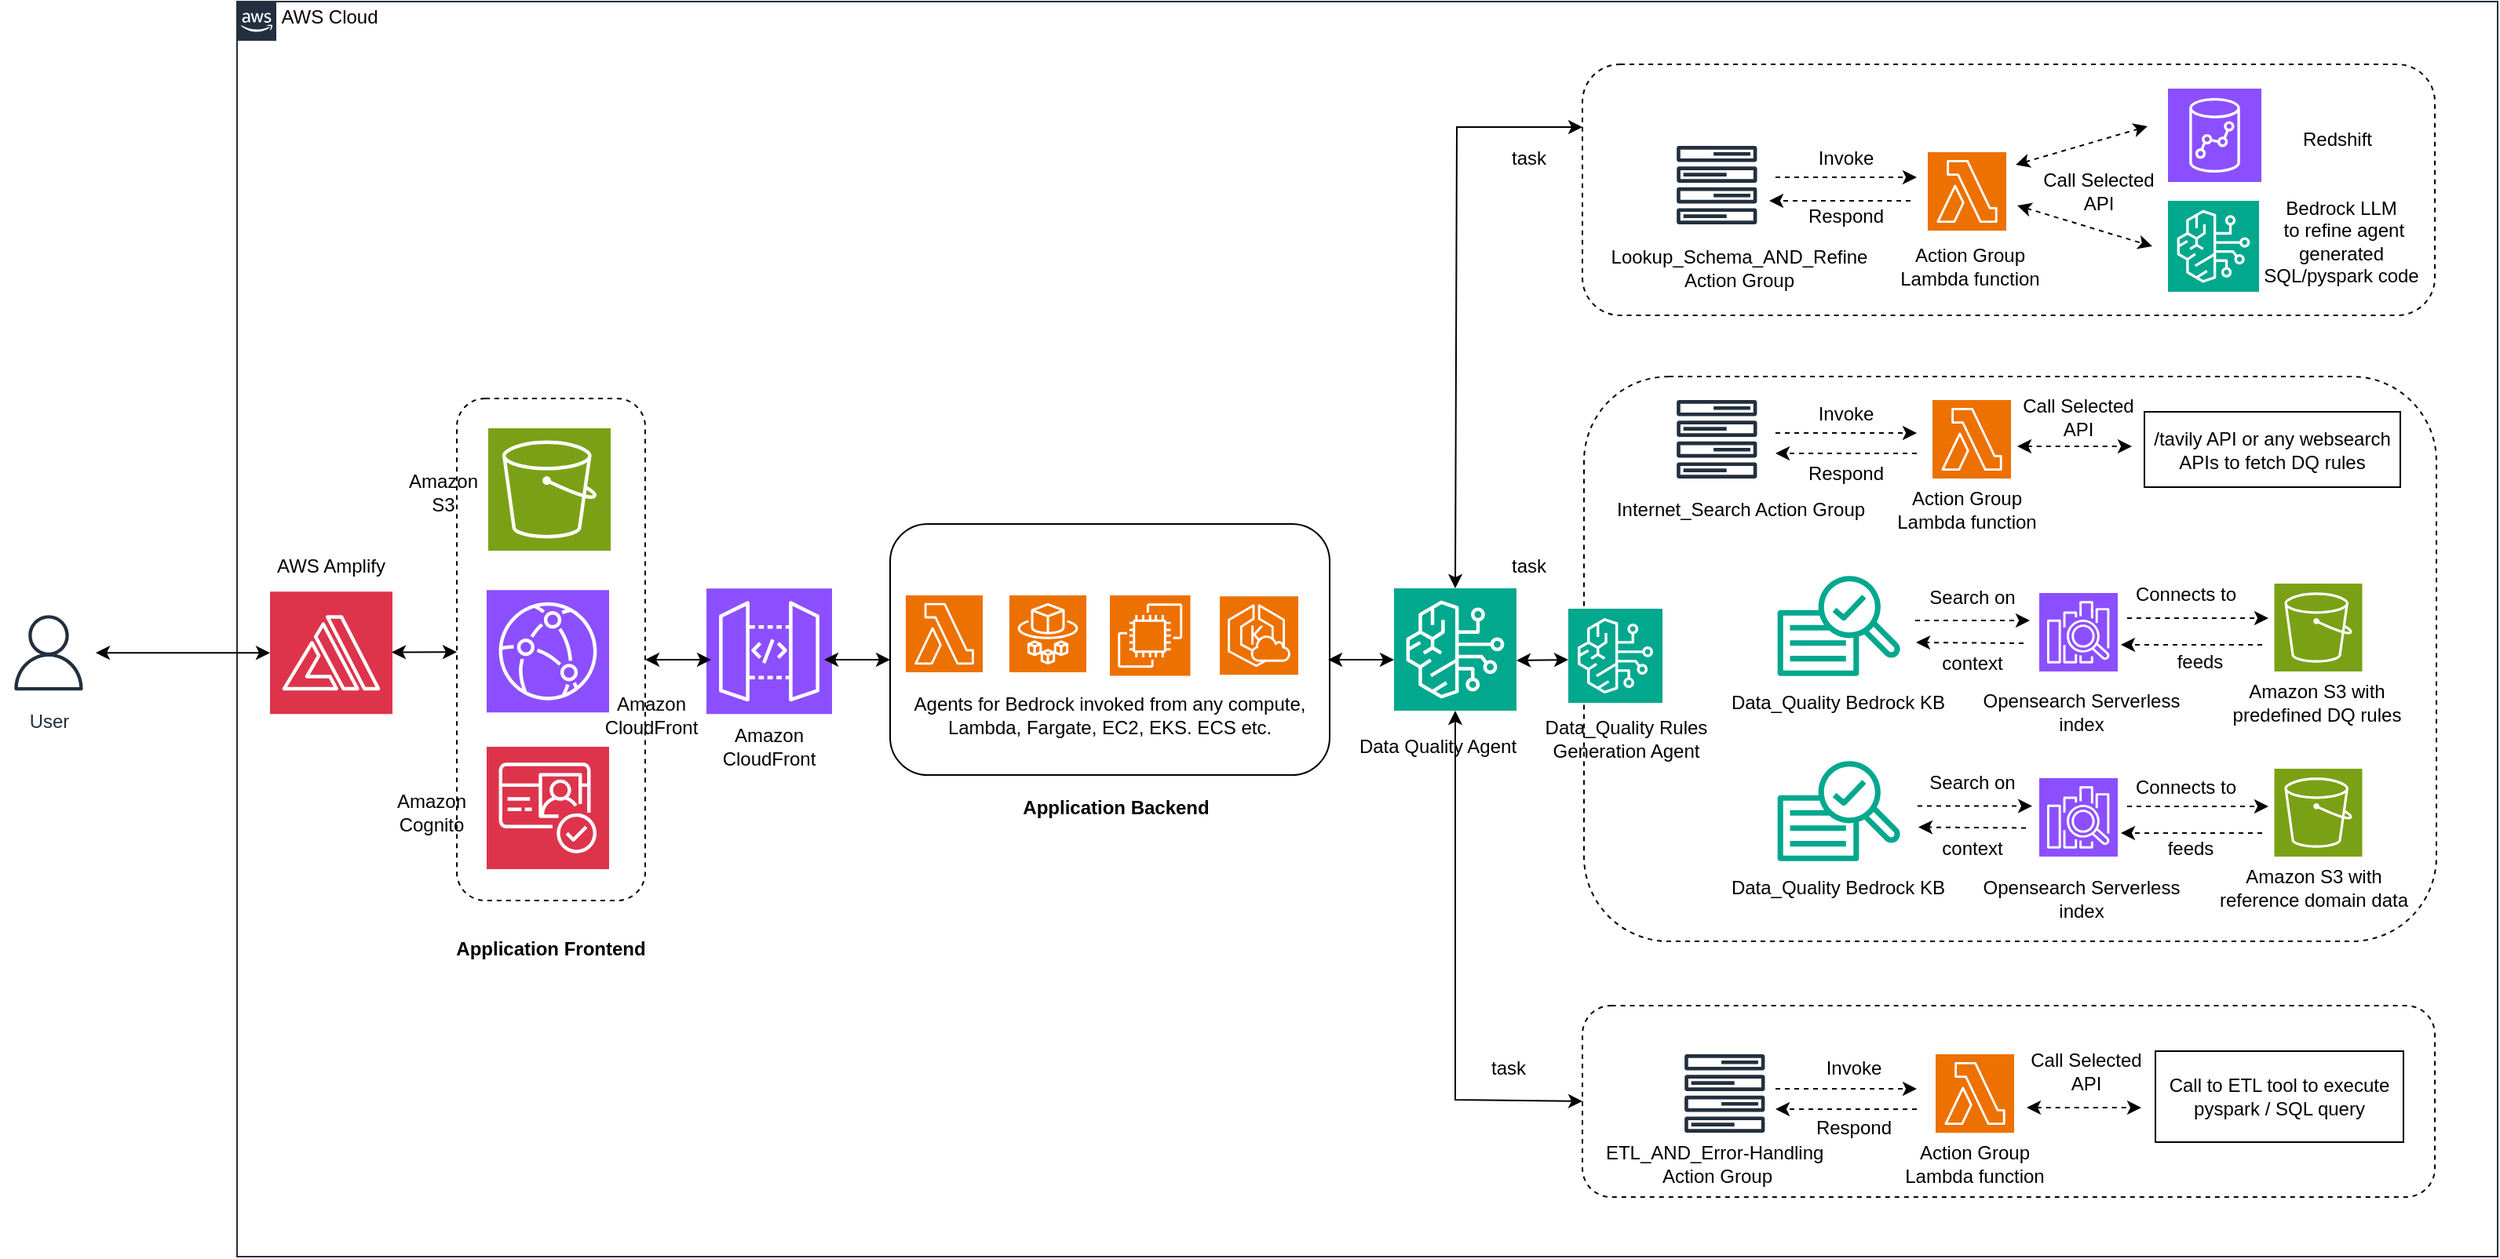 <mxfile version="27.1.6">
  <diagram name="Page-1" id="mPRYtnHCe1ainTHo_fgo">
    <mxGraphModel dx="1636" dy="427" grid="1" gridSize="10" guides="1" tooltips="1" connect="1" arrows="0" fold="1" page="1" pageScale="1" pageWidth="850" pageHeight="1100" math="0" shadow="0">
      <root>
        <mxCell id="0" />
        <mxCell id="1" parent="0" />
        <mxCell id="MufeMbEMQpiEw7InIswr-2" value="`" style="points=[[0,0],[0.25,0],[0.5,0],[0.75,0],[1,0],[1,0.25],[1,0.5],[1,0.75],[1,1],[0.75,1],[0.5,1],[0.25,1],[0,1],[0,0.75],[0,0.5],[0,0.25]];outlineConnect=0;gradientColor=none;html=1;whiteSpace=wrap;fontSize=12;fontStyle=0;container=1;pointerEvents=0;collapsible=0;recursiveResize=0;shape=mxgraph.aws4.group;grIcon=mxgraph.aws4.group_aws_cloud_alt;strokeColor=#232F3E;fillColor=none;verticalAlign=top;align=left;spacingLeft=30;fontColor=#232F3E;dashed=0;" parent="1" vertex="1">
          <mxGeometry x="-590" y="420" width="1440" height="800" as="geometry" />
        </mxCell>
        <mxCell id="MufeMbEMQpiEw7InIswr-4" value="" style="sketch=0;points=[[0,0,0],[0.25,0,0],[0.5,0,0],[0.75,0,0],[1,0,0],[0,1,0],[0.25,1,0],[0.5,1,0],[0.75,1,0],[1,1,0],[0,0.25,0],[0,0.5,0],[0,0.75,0],[1,0.25,0],[1,0.5,0],[1,0.75,0]];outlineConnect=0;fontColor=#232F3E;fillColor=#01A88D;strokeColor=#ffffff;dashed=0;verticalLabelPosition=bottom;verticalAlign=top;align=center;html=1;fontSize=12;fontStyle=0;aspect=fixed;shape=mxgraph.aws4.resourceIcon;resIcon=mxgraph.aws4.bedrock;" parent="MufeMbEMQpiEw7InIswr-2" vertex="1">
          <mxGeometry x="737" y="374" width="78" height="78" as="geometry" />
        </mxCell>
        <mxCell id="MufeMbEMQpiEw7InIswr-5" value="" style="rounded=1;whiteSpace=wrap;html=1;dashed=1;" parent="MufeMbEMQpiEw7InIswr-2" vertex="1">
          <mxGeometry x="857" y="40" width="543" height="160" as="geometry" />
        </mxCell>
        <mxCell id="MufeMbEMQpiEw7InIswr-6" value="" style="rounded=1;whiteSpace=wrap;html=1;dashed=1;" parent="MufeMbEMQpiEw7InIswr-2" vertex="1">
          <mxGeometry x="858" y="239" width="543" height="360" as="geometry" />
        </mxCell>
        <mxCell id="MufeMbEMQpiEw7InIswr-9" value="" style="sketch=0;outlineConnect=0;fontColor=#232F3E;gradientColor=none;fillColor=#232F3D;strokeColor=none;dashed=0;verticalLabelPosition=bottom;verticalAlign=top;align=center;html=1;fontSize=12;fontStyle=0;aspect=fixed;pointerEvents=1;shape=mxgraph.aws4.forums;" parent="MufeMbEMQpiEw7InIswr-2" vertex="1">
          <mxGeometry x="917" y="92" width="51.32" height="50" as="geometry" />
        </mxCell>
        <mxCell id="MufeMbEMQpiEw7InIswr-10" value="" style="sketch=0;points=[[0,0,0],[0.25,0,0],[0.5,0,0],[0.75,0,0],[1,0,0],[0,1,0],[0.25,1,0],[0.5,1,0],[0.75,1,0],[1,1,0],[0,0.25,0],[0,0.5,0],[0,0.75,0],[1,0.25,0],[1,0.5,0],[1,0.75,0]];outlineConnect=0;fontColor=#232F3E;fillColor=#ED7100;strokeColor=#ffffff;dashed=0;verticalLabelPosition=bottom;verticalAlign=top;align=center;html=1;fontSize=12;fontStyle=0;aspect=fixed;shape=mxgraph.aws4.resourceIcon;resIcon=mxgraph.aws4.lambda;" parent="MufeMbEMQpiEw7InIswr-2" vertex="1">
          <mxGeometry x="1077" y="96" width="50" height="50" as="geometry" />
        </mxCell>
        <mxCell id="MufeMbEMQpiEw7InIswr-12" value="" style="sketch=0;outlineConnect=0;fontColor=#232F3E;gradientColor=none;fillColor=#232F3D;strokeColor=none;dashed=0;verticalLabelPosition=bottom;verticalAlign=top;align=center;html=1;fontSize=12;fontStyle=0;aspect=fixed;pointerEvents=1;shape=mxgraph.aws4.forums;" parent="MufeMbEMQpiEw7InIswr-2" vertex="1">
          <mxGeometry x="917" y="254" width="51.32" height="50" as="geometry" />
        </mxCell>
        <mxCell id="MufeMbEMQpiEw7InIswr-14" value="/tavily API or any websearch APIs to fetch DQ rules" style="rounded=0;whiteSpace=wrap;html=1;" parent="MufeMbEMQpiEw7InIswr-2" vertex="1">
          <mxGeometry x="1215" y="261.5" width="163" height="48" as="geometry" />
        </mxCell>
        <mxCell id="MufeMbEMQpiEw7InIswr-13" value="" style="sketch=0;points=[[0,0,0],[0.25,0,0],[0.5,0,0],[0.75,0,0],[1,0,0],[0,1,0],[0.25,1,0],[0.5,1,0],[0.75,1,0],[1,1,0],[0,0.25,0],[0,0.5,0],[0,0.75,0],[1,0.25,0],[1,0.5,0],[1,0.75,0]];outlineConnect=0;fontColor=#232F3E;fillColor=#ED7100;strokeColor=#ffffff;dashed=0;verticalLabelPosition=bottom;verticalAlign=top;align=center;html=1;fontSize=12;fontStyle=0;aspect=fixed;shape=mxgraph.aws4.resourceIcon;resIcon=mxgraph.aws4.lambda;" parent="MufeMbEMQpiEw7InIswr-2" vertex="1">
          <mxGeometry x="1080" y="254" width="50" height="50" as="geometry" />
        </mxCell>
        <mxCell id="MufeMbEMQpiEw7InIswr-16" value="Lookup_Schema_AND_Refine Action Group" style="text;html=1;align=center;verticalAlign=middle;whiteSpace=wrap;rounded=0;" parent="MufeMbEMQpiEw7InIswr-2" vertex="1">
          <mxGeometry x="867" y="155.5" width="180" height="29" as="geometry" />
        </mxCell>
        <mxCell id="MufeMbEMQpiEw7InIswr-28" value="&lt;div&gt;Action Group&lt;/div&gt;&lt;div&gt;Lambda function&lt;br&gt;&lt;/div&gt;" style="text;html=1;align=center;verticalAlign=middle;whiteSpace=wrap;rounded=0;" parent="MufeMbEMQpiEw7InIswr-2" vertex="1">
          <mxGeometry x="1039" y="159" width="130" height="20" as="geometry" />
        </mxCell>
        <mxCell id="MufeMbEMQpiEw7InIswr-31" value="&lt;div&gt;Action Group&lt;/div&gt;&lt;div&gt;Lambda function&lt;br&gt;&lt;/div&gt;" style="text;html=1;align=center;verticalAlign=middle;whiteSpace=wrap;rounded=0;" parent="MufeMbEMQpiEw7InIswr-2" vertex="1">
          <mxGeometry x="1037" y="314" width="130" height="20" as="geometry" />
        </mxCell>
        <mxCell id="MufeMbEMQpiEw7InIswr-32" value="Internet_Search Action Group" style="text;html=1;align=center;verticalAlign=middle;whiteSpace=wrap;rounded=0;" parent="MufeMbEMQpiEw7InIswr-2" vertex="1">
          <mxGeometry x="868" y="309.5" width="180" height="29" as="geometry" />
        </mxCell>
        <mxCell id="MufeMbEMQpiEw7InIswr-33" value="" style="endArrow=classic;startArrow=classic;html=1;rounded=0;exitX=0.5;exitY=0;exitDx=0;exitDy=0;exitPerimeter=0;entryX=0;entryY=0.25;entryDx=0;entryDy=0;" parent="MufeMbEMQpiEw7InIswr-2" source="MufeMbEMQpiEw7InIswr-4" target="MufeMbEMQpiEw7InIswr-5" edge="1">
          <mxGeometry width="50" height="50" relative="1" as="geometry">
            <mxPoint x="1017" y="220" as="sourcePoint" />
            <mxPoint x="1067" y="170" as="targetPoint" />
            <Array as="points">
              <mxPoint x="777" y="80" />
            </Array>
          </mxGeometry>
        </mxCell>
        <mxCell id="MufeMbEMQpiEw7InIswr-36" value="task" style="text;strokeColor=none;align=center;fillColor=none;html=1;verticalAlign=middle;whiteSpace=wrap;rounded=0;" parent="MufeMbEMQpiEw7InIswr-2" vertex="1">
          <mxGeometry x="792.66" y="85" width="60" height="30" as="geometry" />
        </mxCell>
        <mxCell id="MufeMbEMQpiEw7InIswr-39" value="" style="rounded=1;whiteSpace=wrap;html=1;" parent="MufeMbEMQpiEw7InIswr-2" vertex="1">
          <mxGeometry x="416" y="333" width="280" height="160" as="geometry" />
        </mxCell>
        <mxCell id="MufeMbEMQpiEw7InIswr-40" value="" style="sketch=0;points=[[0,0,0],[0.25,0,0],[0.5,0,0],[0.75,0,0],[1,0,0],[0,1,0],[0.25,1,0],[0.5,1,0],[0.75,1,0],[1,1,0],[0,0.25,0],[0,0.5,0],[0,0.75,0],[1,0.25,0],[1,0.5,0],[1,0.75,0]];outlineConnect=0;fontColor=#232F3E;fillColor=#ED7100;strokeColor=#ffffff;dashed=0;verticalLabelPosition=bottom;verticalAlign=top;align=center;html=1;fontSize=12;fontStyle=0;aspect=fixed;shape=mxgraph.aws4.resourceIcon;resIcon=mxgraph.aws4.lambda;" parent="MufeMbEMQpiEw7InIswr-2" vertex="1">
          <mxGeometry x="426" y="378.5" width="49" height="49" as="geometry" />
        </mxCell>
        <mxCell id="MufeMbEMQpiEw7InIswr-41" value="" style="sketch=0;points=[[0,0,0],[0.25,0,0],[0.5,0,0],[0.75,0,0],[1,0,0],[0,1,0],[0.25,1,0],[0.5,1,0],[0.75,1,0],[1,1,0],[0,0.25,0],[0,0.5,0],[0,0.75,0],[1,0.25,0],[1,0.5,0],[1,0.75,0]];outlineConnect=0;fontColor=#232F3E;fillColor=#ED7100;strokeColor=#ffffff;dashed=0;verticalLabelPosition=bottom;verticalAlign=top;align=center;html=1;fontSize=12;fontStyle=0;aspect=fixed;shape=mxgraph.aws4.resourceIcon;resIcon=mxgraph.aws4.fargate;" parent="MufeMbEMQpiEw7InIswr-2" vertex="1">
          <mxGeometry x="492" y="378.5" width="49" height="49" as="geometry" />
        </mxCell>
        <mxCell id="MufeMbEMQpiEw7InIswr-42" value="" style="sketch=0;points=[[0,0,0],[0.25,0,0],[0.5,0,0],[0.75,0,0],[1,0,0],[0,1,0],[0.25,1,0],[0.5,1,0],[0.75,1,0],[1,1,0],[0,0.25,0],[0,0.5,0],[0,0.75,0],[1,0.25,0],[1,0.5,0],[1,0.75,0]];outlineConnect=0;fontColor=#232F3E;fillColor=#ED7100;strokeColor=#ffffff;dashed=0;verticalLabelPosition=bottom;verticalAlign=top;align=center;html=1;fontSize=12;fontStyle=0;aspect=fixed;shape=mxgraph.aws4.resourceIcon;resIcon=mxgraph.aws4.ec2;" parent="MufeMbEMQpiEw7InIswr-2" vertex="1">
          <mxGeometry x="556" y="378.5" width="51.25" height="51.25" as="geometry" />
        </mxCell>
        <mxCell id="MufeMbEMQpiEw7InIswr-44" value="" style="sketch=0;points=[[0,0,0],[0.25,0,0],[0.5,0,0],[0.75,0,0],[1,0,0],[0,1,0],[0.25,1,0],[0.5,1,0],[0.75,1,0],[1,1,0],[0,0.25,0],[0,0.5,0],[0,0.75,0],[1,0.25,0],[1,0.5,0],[1,0.75,0]];outlineConnect=0;fontColor=#232F3E;fillColor=#ED7100;strokeColor=#ffffff;dashed=0;verticalLabelPosition=bottom;verticalAlign=top;align=center;html=1;fontSize=12;fontStyle=0;aspect=fixed;shape=mxgraph.aws4.resourceIcon;resIcon=mxgraph.aws4.eks_cloud;" parent="MufeMbEMQpiEw7InIswr-2" vertex="1">
          <mxGeometry x="626" y="379.13" width="50" height="50" as="geometry" />
        </mxCell>
        <mxCell id="MufeMbEMQpiEw7InIswr-45" value="" style="sketch=0;points=[[0,0,0],[0.25,0,0],[0.5,0,0],[0.75,0,0],[1,0,0],[0,1,0],[0.25,1,0],[0.5,1,0],[0.75,1,0],[1,1,0],[0,0.25,0],[0,0.5,0],[0,0.75,0],[1,0.25,0],[1,0.5,0],[1,0.75,0]];outlineConnect=0;fontColor=#232F3E;fillColor=#8C4FFF;strokeColor=#ffffff;dashed=0;verticalLabelPosition=bottom;verticalAlign=top;align=center;html=1;fontSize=12;fontStyle=0;aspect=fixed;shape=mxgraph.aws4.resourceIcon;resIcon=mxgraph.aws4.api_gateway;" parent="MufeMbEMQpiEw7InIswr-2" vertex="1">
          <mxGeometry x="299" y="374.13" width="80" height="80" as="geometry" />
        </mxCell>
        <mxCell id="MufeMbEMQpiEw7InIswr-46" value="" style="rounded=1;whiteSpace=wrap;html=1;dashed=1;" parent="MufeMbEMQpiEw7InIswr-2" vertex="1">
          <mxGeometry x="140" y="253" width="120" height="320" as="geometry" />
        </mxCell>
        <mxCell id="MufeMbEMQpiEw7InIswr-47" value="" style="sketch=0;points=[[0,0,0],[0.25,0,0],[0.5,0,0],[0.75,0,0],[1,0,0],[0,1,0],[0.25,1,0],[0.5,1,0],[0.75,1,0],[1,1,0],[0,0.25,0],[0,0.5,0],[0,0.75,0],[1,0.25,0],[1,0.5,0],[1,0.75,0]];outlineConnect=0;fontColor=#232F3E;fillColor=#DD344C;strokeColor=#ffffff;dashed=0;verticalLabelPosition=bottom;verticalAlign=top;align=center;html=1;fontSize=12;fontStyle=0;aspect=fixed;shape=mxgraph.aws4.resourceIcon;resIcon=mxgraph.aws4.amplify;" parent="MufeMbEMQpiEw7InIswr-2" vertex="1">
          <mxGeometry x="21" y="376.13" width="78" height="78" as="geometry" />
        </mxCell>
        <mxCell id="MufeMbEMQpiEw7InIswr-48" value="" style="sketch=0;points=[[0,0,0],[0.25,0,0],[0.5,0,0],[0.75,0,0],[1,0,0],[0,1,0],[0.25,1,0],[0.5,1,0],[0.75,1,0],[1,1,0],[0,0.25,0],[0,0.5,0],[0,0.75,0],[1,0.25,0],[1,0.5,0],[1,0.75,0]];outlineConnect=0;fontColor=#232F3E;fillColor=#8C4FFF;strokeColor=#ffffff;dashed=0;verticalLabelPosition=bottom;verticalAlign=top;align=center;html=1;fontSize=12;fontStyle=0;aspect=fixed;shape=mxgraph.aws4.resourceIcon;resIcon=mxgraph.aws4.cloudfront;" parent="MufeMbEMQpiEw7InIswr-2" vertex="1">
          <mxGeometry x="159" y="375.13" width="78" height="78" as="geometry" />
        </mxCell>
        <mxCell id="MufeMbEMQpiEw7InIswr-49" value="" style="sketch=0;points=[[0,0,0],[0.25,0,0],[0.5,0,0],[0.75,0,0],[1,0,0],[0,1,0],[0.25,1,0],[0.5,1,0],[0.75,1,0],[1,1,0],[0,0.25,0],[0,0.5,0],[0,0.75,0],[1,0.25,0],[1,0.5,0],[1,0.75,0]];outlineConnect=0;fontColor=#232F3E;fillColor=#7AA116;strokeColor=#ffffff;dashed=0;verticalLabelPosition=bottom;verticalAlign=top;align=center;html=1;fontSize=12;fontStyle=0;aspect=fixed;shape=mxgraph.aws4.resourceIcon;resIcon=mxgraph.aws4.s3;" parent="MufeMbEMQpiEw7InIswr-2" vertex="1">
          <mxGeometry x="160" y="272" width="78" height="78" as="geometry" />
        </mxCell>
        <mxCell id="MufeMbEMQpiEw7InIswr-50" value="" style="sketch=0;points=[[0,0,0],[0.25,0,0],[0.5,0,0],[0.75,0,0],[1,0,0],[0,1,0],[0.25,1,0],[0.5,1,0],[0.75,1,0],[1,1,0],[0,0.25,0],[0,0.5,0],[0,0.75,0],[1,0.25,0],[1,0.5,0],[1,0.75,0]];outlineConnect=0;fontColor=#232F3E;fillColor=#DD344C;strokeColor=#ffffff;dashed=0;verticalLabelPosition=bottom;verticalAlign=top;align=center;html=1;fontSize=12;fontStyle=0;aspect=fixed;shape=mxgraph.aws4.resourceIcon;resIcon=mxgraph.aws4.cognito;" parent="MufeMbEMQpiEw7InIswr-2" vertex="1">
          <mxGeometry x="159" y="475" width="78" height="78" as="geometry" />
        </mxCell>
        <mxCell id="MufeMbEMQpiEw7InIswr-59" value="AWS Cloud" style="text;html=1;align=center;verticalAlign=middle;whiteSpace=wrap;rounded=0;" parent="MufeMbEMQpiEw7InIswr-2" vertex="1">
          <mxGeometry x="19" width="80" height="20" as="geometry" />
        </mxCell>
        <mxCell id="MufeMbEMQpiEw7InIswr-60" value="AWS Amplify" style="text;html=1;align=center;verticalAlign=middle;whiteSpace=wrap;rounded=0;" parent="MufeMbEMQpiEw7InIswr-2" vertex="1">
          <mxGeometry x="20" y="350" width="80" height="20" as="geometry" />
        </mxCell>
        <mxCell id="MufeMbEMQpiEw7InIswr-61" value="Amazon S3" style="text;html=1;align=center;verticalAlign=middle;whiteSpace=wrap;rounded=0;" parent="MufeMbEMQpiEw7InIswr-2" vertex="1">
          <mxGeometry x="101" y="293" width="61" height="40" as="geometry" />
        </mxCell>
        <mxCell id="MufeMbEMQpiEw7InIswr-62" value="Amazon CloudFront" style="text;html=1;align=center;verticalAlign=middle;whiteSpace=wrap;rounded=0;" parent="MufeMbEMQpiEw7InIswr-2" vertex="1">
          <mxGeometry x="229" y="433.75" width="70" height="43.25" as="geometry" />
        </mxCell>
        <mxCell id="MufeMbEMQpiEw7InIswr-63" value="&lt;div&gt;Amazon Cognito&lt;/div&gt;" style="text;html=1;align=center;verticalAlign=middle;whiteSpace=wrap;rounded=0;" parent="MufeMbEMQpiEw7InIswr-2" vertex="1">
          <mxGeometry x="89" y="495.38" width="70" height="43.25" as="geometry" />
        </mxCell>
        <mxCell id="MufeMbEMQpiEw7InIswr-64" value="&lt;div&gt;&lt;b&gt;Application Frontend&lt;br&gt;&lt;/b&gt;&lt;/div&gt;" style="text;html=1;align=center;verticalAlign=middle;whiteSpace=wrap;rounded=0;" parent="MufeMbEMQpiEw7InIswr-2" vertex="1">
          <mxGeometry x="115" y="588.5" width="170" height="30" as="geometry" />
        </mxCell>
        <mxCell id="MufeMbEMQpiEw7InIswr-65" value="Amazon CloudFront" style="text;html=1;align=center;verticalAlign=middle;whiteSpace=wrap;rounded=0;" parent="MufeMbEMQpiEw7InIswr-2" vertex="1">
          <mxGeometry x="304" y="453.13" width="70" height="43.25" as="geometry" />
        </mxCell>
        <mxCell id="MufeMbEMQpiEw7InIswr-66" value="&lt;div&gt;&lt;b&gt;Application Backend&lt;br&gt;&lt;/b&gt;&lt;/div&gt;" style="text;html=1;align=center;verticalAlign=middle;whiteSpace=wrap;rounded=0;" parent="MufeMbEMQpiEw7InIswr-2" vertex="1">
          <mxGeometry x="475" y="499" width="170" height="30" as="geometry" />
        </mxCell>
        <mxCell id="MufeMbEMQpiEw7InIswr-67" value="Agents for Bedrock invoked from any compute, Lambda, Fargate, EC2, EKS. ECS etc." style="text;html=1;align=center;verticalAlign=middle;whiteSpace=wrap;rounded=0;" parent="MufeMbEMQpiEw7InIswr-2" vertex="1">
          <mxGeometry x="429" y="442.38" width="254" height="26" as="geometry" />
        </mxCell>
        <mxCell id="MufeMbEMQpiEw7InIswr-68" value="" style="endArrow=classic;html=1;rounded=0;dashed=1;" parent="MufeMbEMQpiEw7InIswr-2" edge="1">
          <mxGeometry width="50" height="50" relative="1" as="geometry">
            <mxPoint x="1066" y="127" as="sourcePoint" />
            <mxPoint x="976" y="127" as="targetPoint" />
          </mxGeometry>
        </mxCell>
        <mxCell id="MufeMbEMQpiEw7InIswr-69" value="" style="endArrow=classic;html=1;rounded=0;dashed=1;" parent="MufeMbEMQpiEw7InIswr-2" edge="1">
          <mxGeometry width="50" height="50" relative="1" as="geometry">
            <mxPoint x="1070" y="288" as="sourcePoint" />
            <mxPoint x="980" y="288" as="targetPoint" />
          </mxGeometry>
        </mxCell>
        <mxCell id="MufeMbEMQpiEw7InIswr-70" value="" style="endArrow=classic;html=1;rounded=0;dashed=1;" parent="MufeMbEMQpiEw7InIswr-2" edge="1">
          <mxGeometry width="50" height="50" relative="1" as="geometry">
            <mxPoint x="980" y="275" as="sourcePoint" />
            <mxPoint x="1070" y="275" as="targetPoint" />
          </mxGeometry>
        </mxCell>
        <mxCell id="MufeMbEMQpiEw7InIswr-71" value="" style="endArrow=classic;html=1;rounded=0;dashed=1;" parent="MufeMbEMQpiEw7InIswr-2" edge="1">
          <mxGeometry width="50" height="50" relative="1" as="geometry">
            <mxPoint x="980" y="112" as="sourcePoint" />
            <mxPoint x="1070" y="112" as="targetPoint" />
          </mxGeometry>
        </mxCell>
        <mxCell id="MufeMbEMQpiEw7InIswr-72" value="" style="endArrow=classic;startArrow=classic;html=1;rounded=0;dashed=1;entryX=0;entryY=0.5;entryDx=0;entryDy=0;" parent="MufeMbEMQpiEw7InIswr-2" edge="1">
          <mxGeometry width="50" height="50" relative="1" as="geometry">
            <mxPoint x="1133" y="104" as="sourcePoint" />
            <mxPoint x="1217" y="79.5" as="targetPoint" />
          </mxGeometry>
        </mxCell>
        <mxCell id="MufeMbEMQpiEw7InIswr-73" value="" style="endArrow=classic;startArrow=classic;html=1;rounded=0;dashed=1;" parent="MufeMbEMQpiEw7InIswr-2" edge="1">
          <mxGeometry width="50" height="50" relative="1" as="geometry">
            <mxPoint x="1134" y="283.5" as="sourcePoint" />
            <mxPoint x="1207" y="283.5" as="targetPoint" />
          </mxGeometry>
        </mxCell>
        <mxCell id="MufeMbEMQpiEw7InIswr-74" value="task" style="text;strokeColor=none;align=center;fillColor=none;html=1;verticalAlign=middle;whiteSpace=wrap;rounded=0;" parent="MufeMbEMQpiEw7InIswr-2" vertex="1">
          <mxGeometry x="792.66" y="347" width="60" height="26" as="geometry" />
        </mxCell>
        <mxCell id="MufeMbEMQpiEw7InIswr-75" value="Invoke" style="text;strokeColor=none;align=center;fillColor=none;html=1;verticalAlign=middle;whiteSpace=wrap;rounded=0;" parent="MufeMbEMQpiEw7InIswr-2" vertex="1">
          <mxGeometry x="995" y="250" width="60" height="26" as="geometry" />
        </mxCell>
        <mxCell id="MufeMbEMQpiEw7InIswr-76" value="Invoke" style="text;strokeColor=none;align=center;fillColor=none;html=1;verticalAlign=middle;whiteSpace=wrap;rounded=0;" parent="MufeMbEMQpiEw7InIswr-2" vertex="1">
          <mxGeometry x="995" y="87" width="60" height="26" as="geometry" />
        </mxCell>
        <mxCell id="MufeMbEMQpiEw7InIswr-77" value="Respond" style="text;strokeColor=none;align=center;fillColor=none;html=1;verticalAlign=middle;whiteSpace=wrap;rounded=0;" parent="MufeMbEMQpiEw7InIswr-2" vertex="1">
          <mxGeometry x="995" y="124" width="60" height="26" as="geometry" />
        </mxCell>
        <mxCell id="MufeMbEMQpiEw7InIswr-78" value="Respond" style="text;strokeColor=none;align=center;fillColor=none;html=1;verticalAlign=middle;whiteSpace=wrap;rounded=0;" parent="MufeMbEMQpiEw7InIswr-2" vertex="1">
          <mxGeometry x="995" y="288" width="60" height="26" as="geometry" />
        </mxCell>
        <mxCell id="MufeMbEMQpiEw7InIswr-80" value="Call Selected API" style="text;strokeColor=none;align=center;fillColor=none;html=1;verticalAlign=middle;whiteSpace=wrap;rounded=0;" parent="MufeMbEMQpiEw7InIswr-2" vertex="1">
          <mxGeometry x="1145.5" y="108" width="80" height="26" as="geometry" />
        </mxCell>
        <mxCell id="MufeMbEMQpiEw7InIswr-81" value="Call Selected API" style="text;strokeColor=none;align=center;fillColor=none;html=1;verticalAlign=middle;whiteSpace=wrap;rounded=0;" parent="MufeMbEMQpiEw7InIswr-2" vertex="1">
          <mxGeometry x="1133" y="252" width="80" height="26" as="geometry" />
        </mxCell>
        <mxCell id="1QwhLPOlTZuQX5jJg51U-1" value="Data Quality Agent" style="text;html=1;align=center;verticalAlign=middle;whiteSpace=wrap;rounded=0;" parent="MufeMbEMQpiEw7InIswr-2" vertex="1">
          <mxGeometry x="690" y="458.26" width="150" height="33" as="geometry" />
        </mxCell>
        <mxCell id="mqrPMeG1t2pJUvO1WKw1-2" value="" style="rounded=1;whiteSpace=wrap;html=1;dashed=1;" vertex="1" parent="MufeMbEMQpiEw7InIswr-2">
          <mxGeometry x="857" y="640" width="543" height="122" as="geometry" />
        </mxCell>
        <mxCell id="mqrPMeG1t2pJUvO1WKw1-4" value="" style="endArrow=classic;startArrow=classic;html=1;rounded=0;dashed=1;" edge="1" parent="MufeMbEMQpiEw7InIswr-2">
          <mxGeometry width="50" height="50" relative="1" as="geometry">
            <mxPoint x="1134" y="130" as="sourcePoint" />
            <mxPoint x="1220" y="156" as="targetPoint" />
          </mxGeometry>
        </mxCell>
        <mxCell id="mqrPMeG1t2pJUvO1WKw1-5" value="" style="sketch=0;points=[[0,0,0],[0.25,0,0],[0.5,0,0],[0.75,0,0],[1,0,0],[0,1,0],[0.25,1,0],[0.5,1,0],[0.75,1,0],[1,1,0],[0,0.25,0],[0,0.5,0],[0,0.75,0],[1,0.25,0],[1,0.5,0],[1,0.75,0]];outlineConnect=0;fontColor=#232F3E;fillColor=#8C4FFF;strokeColor=#ffffff;dashed=0;verticalLabelPosition=bottom;verticalAlign=top;align=center;html=1;fontSize=12;fontStyle=0;aspect=fixed;shape=mxgraph.aws4.resourceIcon;resIcon=mxgraph.aws4.redshift;" vertex="1" parent="MufeMbEMQpiEw7InIswr-2">
          <mxGeometry x="1230" y="55.5" width="59.5" height="59.5" as="geometry" />
        </mxCell>
        <mxCell id="mqrPMeG1t2pJUvO1WKw1-6" value="" style="sketch=0;points=[[0,0,0],[0.25,0,0],[0.5,0,0],[0.75,0,0],[1,0,0],[0,1,0],[0.25,1,0],[0.5,1,0],[0.75,1,0],[1,1,0],[0,0.25,0],[0,0.5,0],[0,0.75,0],[1,0.25,0],[1,0.5,0],[1,0.75,0]];outlineConnect=0;fontColor=#232F3E;fillColor=#01A88D;strokeColor=#ffffff;dashed=0;verticalLabelPosition=bottom;verticalAlign=top;align=center;html=1;fontSize=12;fontStyle=0;aspect=fixed;shape=mxgraph.aws4.resourceIcon;resIcon=mxgraph.aws4.bedrock;" vertex="1" parent="MufeMbEMQpiEw7InIswr-2">
          <mxGeometry x="1230" y="127" width="58" height="58" as="geometry" />
        </mxCell>
        <mxCell id="mqrPMeG1t2pJUvO1WKw1-7" value="Redshift" style="text;strokeColor=none;align=center;fillColor=none;html=1;verticalAlign=middle;whiteSpace=wrap;rounded=0;" vertex="1" parent="MufeMbEMQpiEw7InIswr-2">
          <mxGeometry x="1298" y="75" width="80" height="26" as="geometry" />
        </mxCell>
        <mxCell id="mqrPMeG1t2pJUvO1WKw1-8" value="&lt;div&gt;Bedrock LLM&lt;br&gt;&lt;/div&gt;&amp;nbsp;to refine agent generated SQL/pyspark code" style="text;strokeColor=none;align=center;fillColor=none;html=1;verticalAlign=middle;whiteSpace=wrap;rounded=0;" vertex="1" parent="MufeMbEMQpiEw7InIswr-2">
          <mxGeometry x="1281" y="125" width="119" height="55" as="geometry" />
        </mxCell>
        <mxCell id="mqrPMeG1t2pJUvO1WKw1-10" value="" style="endArrow=classic;startArrow=classic;html=1;rounded=0;exitX=0;exitY=0.5;exitDx=0;exitDy=0;entryX=0.5;entryY=1;entryDx=0;entryDy=0;entryPerimeter=0;" edge="1" parent="MufeMbEMQpiEw7InIswr-2" source="mqrPMeG1t2pJUvO1WKw1-2" target="MufeMbEMQpiEw7InIswr-4">
          <mxGeometry width="50" height="50" relative="1" as="geometry">
            <mxPoint x="848" y="774" as="sourcePoint" />
            <mxPoint x="751" y="453" as="targetPoint" />
            <Array as="points">
              <mxPoint x="776" y="700" />
            </Array>
          </mxGeometry>
        </mxCell>
        <mxCell id="mqrPMeG1t2pJUvO1WKw1-11" value="" style="sketch=0;outlineConnect=0;fontColor=#232F3E;gradientColor=none;fillColor=#232F3D;strokeColor=none;dashed=0;verticalLabelPosition=bottom;verticalAlign=top;align=center;html=1;fontSize=12;fontStyle=0;aspect=fixed;pointerEvents=1;shape=mxgraph.aws4.forums;" vertex="1" parent="MufeMbEMQpiEw7InIswr-2">
          <mxGeometry x="922" y="671" width="51.32" height="50" as="geometry" />
        </mxCell>
        <mxCell id="mqrPMeG1t2pJUvO1WKw1-12" value="Call to ETL tool to execute pyspark / SQL query" style="rounded=0;whiteSpace=wrap;html=1;" vertex="1" parent="MufeMbEMQpiEw7InIswr-2">
          <mxGeometry x="1222" y="669" width="158" height="58" as="geometry" />
        </mxCell>
        <mxCell id="mqrPMeG1t2pJUvO1WKw1-13" value="" style="sketch=0;points=[[0,0,0],[0.25,0,0],[0.5,0,0],[0.75,0,0],[1,0,0],[0,1,0],[0.25,1,0],[0.5,1,0],[0.75,1,0],[1,1,0],[0,0.25,0],[0,0.5,0],[0,0.75,0],[1,0.25,0],[1,0.5,0],[1,0.75,0]];outlineConnect=0;fontColor=#232F3E;fillColor=#ED7100;strokeColor=#ffffff;dashed=0;verticalLabelPosition=bottom;verticalAlign=top;align=center;html=1;fontSize=12;fontStyle=0;aspect=fixed;shape=mxgraph.aws4.resourceIcon;resIcon=mxgraph.aws4.lambda;" vertex="1" parent="MufeMbEMQpiEw7InIswr-2">
          <mxGeometry x="1082" y="671" width="50" height="50" as="geometry" />
        </mxCell>
        <mxCell id="mqrPMeG1t2pJUvO1WKw1-14" value="&lt;div&gt;Action Group&lt;/div&gt;&lt;div&gt;Lambda function&lt;br&gt;&lt;/div&gt;" style="text;html=1;align=center;verticalAlign=middle;whiteSpace=wrap;rounded=0;" vertex="1" parent="MufeMbEMQpiEw7InIswr-2">
          <mxGeometry x="1042" y="731" width="130" height="20" as="geometry" />
        </mxCell>
        <mxCell id="mqrPMeG1t2pJUvO1WKw1-15" value="&lt;div&gt;ETL_AND_Error-Handling&amp;nbsp;&lt;/div&gt;&lt;div&gt;Action Group&lt;/div&gt;" style="text;html=1;align=center;verticalAlign=middle;whiteSpace=wrap;rounded=0;" vertex="1" parent="MufeMbEMQpiEw7InIswr-2">
          <mxGeometry x="852.66" y="726.5" width="180" height="29" as="geometry" />
        </mxCell>
        <mxCell id="mqrPMeG1t2pJUvO1WKw1-16" value="Invoke" style="text;strokeColor=none;align=center;fillColor=none;html=1;verticalAlign=middle;whiteSpace=wrap;rounded=0;" vertex="1" parent="MufeMbEMQpiEw7InIswr-2">
          <mxGeometry x="1000" y="667" width="60" height="26" as="geometry" />
        </mxCell>
        <mxCell id="mqrPMeG1t2pJUvO1WKw1-17" value="Respond" style="text;strokeColor=none;align=center;fillColor=none;html=1;verticalAlign=middle;whiteSpace=wrap;rounded=0;" vertex="1" parent="MufeMbEMQpiEw7InIswr-2">
          <mxGeometry x="1000" y="705" width="60" height="26" as="geometry" />
        </mxCell>
        <mxCell id="mqrPMeG1t2pJUvO1WKw1-18" value="Call Selected API" style="text;strokeColor=none;align=center;fillColor=none;html=1;verticalAlign=middle;whiteSpace=wrap;rounded=0;" vertex="1" parent="MufeMbEMQpiEw7InIswr-2">
          <mxGeometry x="1138" y="669" width="80" height="26" as="geometry" />
        </mxCell>
        <mxCell id="mqrPMeG1t2pJUvO1WKw1-19" value="" style="endArrow=classic;html=1;rounded=0;dashed=1;" edge="1" parent="MufeMbEMQpiEw7InIswr-2">
          <mxGeometry width="50" height="50" relative="1" as="geometry">
            <mxPoint x="1070" y="706" as="sourcePoint" />
            <mxPoint x="980" y="706" as="targetPoint" />
          </mxGeometry>
        </mxCell>
        <mxCell id="mqrPMeG1t2pJUvO1WKw1-20" value="" style="endArrow=classic;html=1;rounded=0;dashed=1;" edge="1" parent="MufeMbEMQpiEw7InIswr-2">
          <mxGeometry width="50" height="50" relative="1" as="geometry">
            <mxPoint x="980" y="693" as="sourcePoint" />
            <mxPoint x="1070" y="693" as="targetPoint" />
          </mxGeometry>
        </mxCell>
        <mxCell id="mqrPMeG1t2pJUvO1WKw1-21" value="" style="endArrow=classic;startArrow=classic;html=1;rounded=0;dashed=1;" edge="1" parent="MufeMbEMQpiEw7InIswr-2">
          <mxGeometry width="50" height="50" relative="1" as="geometry">
            <mxPoint x="1140" y="705" as="sourcePoint" />
            <mxPoint x="1213" y="705" as="targetPoint" />
          </mxGeometry>
        </mxCell>
        <mxCell id="mqrPMeG1t2pJUvO1WKw1-22" value="" style="sketch=0;points=[[0,0,0],[0.25,0,0],[0.5,0,0],[0.75,0,0],[1,0,0],[0,1,0],[0.25,1,0],[0.5,1,0],[0.75,1,0],[1,1,0],[0,0.25,0],[0,0.5,0],[0,0.75,0],[1,0.25,0],[1,0.5,0],[1,0.75,0]];outlineConnect=0;fontColor=#232F3E;fillColor=#8C4FFF;strokeColor=#ffffff;dashed=0;verticalLabelPosition=bottom;verticalAlign=top;align=center;html=1;fontSize=12;fontStyle=0;aspect=fixed;shape=mxgraph.aws4.resourceIcon;resIcon=mxgraph.aws4.elasticsearch_service;" vertex="1" parent="MufeMbEMQpiEw7InIswr-2">
          <mxGeometry x="1148" y="377" width="50" height="50" as="geometry" />
        </mxCell>
        <mxCell id="mqrPMeG1t2pJUvO1WKw1-23" value="" style="sketch=0;points=[[0,0,0],[0.25,0,0],[0.5,0,0],[0.75,0,0],[1,0,0],[0,1,0],[0.25,1,0],[0.5,1,0],[0.75,1,0],[1,1,0],[0,0.25,0],[0,0.5,0],[0,0.75,0],[1,0.25,0],[1,0.5,0],[1,0.75,0]];outlineConnect=0;fontColor=#232F3E;fillColor=#7AA116;strokeColor=#ffffff;dashed=0;verticalLabelPosition=bottom;verticalAlign=top;align=center;html=1;fontSize=12;fontStyle=0;aspect=fixed;shape=mxgraph.aws4.resourceIcon;resIcon=mxgraph.aws4.s3;" vertex="1" parent="MufeMbEMQpiEw7InIswr-2">
          <mxGeometry x="1297.75" y="371" width="56" height="56" as="geometry" />
        </mxCell>
        <mxCell id="mqrPMeG1t2pJUvO1WKw1-27" value="" style="endArrow=classic;html=1;rounded=0;dashed=1;" edge="1" parent="MufeMbEMQpiEw7InIswr-2">
          <mxGeometry width="50" height="50" relative="1" as="geometry">
            <mxPoint x="1290" y="410" as="sourcePoint" />
            <mxPoint x="1200" y="410" as="targetPoint" />
          </mxGeometry>
        </mxCell>
        <mxCell id="mqrPMeG1t2pJUvO1WKw1-28" value="" style="endArrow=classic;html=1;rounded=0;dashed=1;" edge="1" parent="MufeMbEMQpiEw7InIswr-2">
          <mxGeometry width="50" height="50" relative="1" as="geometry">
            <mxPoint x="1204" y="393" as="sourcePoint" />
            <mxPoint x="1294" y="393" as="targetPoint" />
          </mxGeometry>
        </mxCell>
        <mxCell id="mqrPMeG1t2pJUvO1WKw1-29" value="Opensearch Serverless index" style="text;html=1;align=center;verticalAlign=middle;whiteSpace=wrap;rounded=0;" vertex="1" parent="MufeMbEMQpiEw7InIswr-2">
          <mxGeometry x="1110.32" y="443" width="130" height="20" as="geometry" />
        </mxCell>
        <mxCell id="mqrPMeG1t2pJUvO1WKw1-30" value="Connects to" style="text;strokeColor=none;align=center;fillColor=none;html=1;verticalAlign=middle;whiteSpace=wrap;rounded=0;" vertex="1" parent="MufeMbEMQpiEw7InIswr-2">
          <mxGeometry x="1205" y="362.75" width="73" height="29.5" as="geometry" />
        </mxCell>
        <mxCell id="mqrPMeG1t2pJUvO1WKw1-31" value="feeds" style="text;strokeColor=none;align=center;fillColor=none;html=1;verticalAlign=middle;whiteSpace=wrap;rounded=0;" vertex="1" parent="MufeMbEMQpiEw7InIswr-2">
          <mxGeometry x="1214" y="406" width="73" height="29.5" as="geometry" />
        </mxCell>
        <mxCell id="mqrPMeG1t2pJUvO1WKw1-32" value="Amazon S3 with predefined DQ rules" style="text;html=1;align=center;verticalAlign=middle;whiteSpace=wrap;rounded=0;" vertex="1" parent="MufeMbEMQpiEw7InIswr-2">
          <mxGeometry x="1259.75" y="437" width="130" height="20" as="geometry" />
        </mxCell>
        <mxCell id="mqrPMeG1t2pJUvO1WKw1-33" value="Search on" style="text;strokeColor=none;align=center;fillColor=none;html=1;verticalAlign=middle;whiteSpace=wrap;rounded=0;" vertex="1" parent="MufeMbEMQpiEw7InIswr-2">
          <mxGeometry x="1069" y="365" width="73" height="29.5" as="geometry" />
        </mxCell>
        <mxCell id="mqrPMeG1t2pJUvO1WKw1-34" value="context" style="text;strokeColor=none;align=center;fillColor=none;html=1;verticalAlign=middle;whiteSpace=wrap;rounded=0;" vertex="1" parent="MufeMbEMQpiEw7InIswr-2">
          <mxGeometry x="1069" y="407" width="73" height="29.5" as="geometry" />
        </mxCell>
        <mxCell id="mqrPMeG1t2pJUvO1WKw1-39" value="" style="endArrow=classic;html=1;rounded=0;dashed=1;entryX=1;entryY=1;entryDx=0;entryDy=0;exitX=0;exitY=1;exitDx=0;exitDy=0;" edge="1" parent="MufeMbEMQpiEw7InIswr-2" source="mqrPMeG1t2pJUvO1WKw1-33" target="mqrPMeG1t2pJUvO1WKw1-33">
          <mxGeometry width="50" height="50" relative="1" as="geometry">
            <mxPoint x="1067" y="395" as="sourcePoint" />
            <mxPoint x="1156.5" y="400.5" as="targetPoint" />
          </mxGeometry>
        </mxCell>
        <mxCell id="mqrPMeG1t2pJUvO1WKw1-38" value="" style="endArrow=classic;html=1;rounded=0;dashed=1;" edge="1" parent="MufeMbEMQpiEw7InIswr-2">
          <mxGeometry width="50" height="50" relative="1" as="geometry">
            <mxPoint x="1138" y="409" as="sourcePoint" />
            <mxPoint x="1069.5" y="408.5" as="targetPoint" />
          </mxGeometry>
        </mxCell>
        <mxCell id="mqrPMeG1t2pJUvO1WKw1-40" value="" style="sketch=0;outlineConnect=0;fontColor=#232F3E;gradientColor=none;fillColor=#01A88D;strokeColor=none;dashed=0;verticalLabelPosition=bottom;verticalAlign=top;align=center;html=1;fontSize=12;fontStyle=0;aspect=fixed;pointerEvents=1;shape=mxgraph.aws4.sagemaker_train;" vertex="1" parent="MufeMbEMQpiEw7InIswr-2">
          <mxGeometry x="981.32" y="365.5" width="78" height="65" as="geometry" />
        </mxCell>
        <mxCell id="mqrPMeG1t2pJUvO1WKw1-41" value="Data_Quality Bedrock KB" style="text;html=1;align=center;verticalAlign=middle;whiteSpace=wrap;rounded=0;" vertex="1" parent="MufeMbEMQpiEw7InIswr-2">
          <mxGeometry x="930.32" y="432.5" width="180" height="29" as="geometry" />
        </mxCell>
        <mxCell id="mqrPMeG1t2pJUvO1WKw1-42" value="task" style="text;strokeColor=none;align=center;fillColor=none;html=1;verticalAlign=middle;whiteSpace=wrap;rounded=0;" vertex="1" parent="MufeMbEMQpiEw7InIswr-2">
          <mxGeometry x="780" y="667" width="60" height="26" as="geometry" />
        </mxCell>
        <mxCell id="mqrPMeG1t2pJUvO1WKw1-43" value="" style="sketch=0;points=[[0,0,0],[0.25,0,0],[0.5,0,0],[0.75,0,0],[1,0,0],[0,1,0],[0.25,1,0],[0.5,1,0],[0.75,1,0],[1,1,0],[0,0.25,0],[0,0.5,0],[0,0.75,0],[1,0.25,0],[1,0.5,0],[1,0.75,0]];outlineConnect=0;fontColor=#232F3E;fillColor=#01A88D;strokeColor=#ffffff;dashed=0;verticalLabelPosition=bottom;verticalAlign=top;align=center;html=1;fontSize=12;fontStyle=0;aspect=fixed;shape=mxgraph.aws4.resourceIcon;resIcon=mxgraph.aws4.bedrock;" vertex="1" parent="MufeMbEMQpiEw7InIswr-2">
          <mxGeometry x="848" y="387" width="60" height="60" as="geometry" />
        </mxCell>
        <mxCell id="mqrPMeG1t2pJUvO1WKw1-44" value="Data_Quality Rules Generation Agent" style="text;html=1;align=center;verticalAlign=middle;whiteSpace=wrap;rounded=0;" vertex="1" parent="MufeMbEMQpiEw7InIswr-2">
          <mxGeometry x="810" y="453.13" width="150" height="33" as="geometry" />
        </mxCell>
        <mxCell id="MufeMbEMQpiEw7InIswr-54" value="" style="endArrow=classic;startArrow=classic;html=1;rounded=0;exitX=1;exitY=0.5;exitDx=0;exitDy=0;exitPerimeter=0;" parent="MufeMbEMQpiEw7InIswr-2" edge="1">
          <mxGeometry width="50" height="50" relative="1" as="geometry">
            <mxPoint x="260" y="419.5" as="sourcePoint" />
            <mxPoint x="302" y="419.5" as="targetPoint" />
          </mxGeometry>
        </mxCell>
        <mxCell id="MufeMbEMQpiEw7InIswr-53" value="" style="endArrow=classic;startArrow=classic;html=1;rounded=0;entryX=0;entryY=0.5;entryDx=0;entryDy=0;" parent="MufeMbEMQpiEw7InIswr-2" edge="1">
          <mxGeometry width="50" height="50" relative="1" as="geometry">
            <mxPoint x="98.5" y="414.7" as="sourcePoint" />
            <mxPoint x="140" y="414.63" as="targetPoint" />
          </mxGeometry>
        </mxCell>
        <mxCell id="MufeMbEMQpiEw7InIswr-55" value="" style="endArrow=classic;startArrow=classic;html=1;rounded=0;exitX=1;exitY=0.5;exitDx=0;exitDy=0;exitPerimeter=0;" parent="MufeMbEMQpiEw7InIswr-2" edge="1">
          <mxGeometry width="50" height="50" relative="1" as="geometry">
            <mxPoint x="374" y="419.5" as="sourcePoint" />
            <mxPoint x="416" y="419.5" as="targetPoint" />
          </mxGeometry>
        </mxCell>
        <mxCell id="MufeMbEMQpiEw7InIswr-56" value="" style="endArrow=classic;startArrow=classic;html=1;rounded=0;exitX=1;exitY=0.5;exitDx=0;exitDy=0;exitPerimeter=0;" parent="MufeMbEMQpiEw7InIswr-2" edge="1">
          <mxGeometry width="50" height="50" relative="1" as="geometry">
            <mxPoint x="695" y="419.5" as="sourcePoint" />
            <mxPoint x="737" y="419.5" as="targetPoint" />
          </mxGeometry>
        </mxCell>
        <mxCell id="mqrPMeG1t2pJUvO1WKw1-49" value="" style="sketch=0;points=[[0,0,0],[0.25,0,0],[0.5,0,0],[0.75,0,0],[1,0,0],[0,1,0],[0.25,1,0],[0.5,1,0],[0.75,1,0],[1,1,0],[0,0.25,0],[0,0.5,0],[0,0.75,0],[1,0.25,0],[1,0.5,0],[1,0.75,0]];outlineConnect=0;fontColor=#232F3E;fillColor=#8C4FFF;strokeColor=#ffffff;dashed=0;verticalLabelPosition=bottom;verticalAlign=top;align=center;html=1;fontSize=12;fontStyle=0;aspect=fixed;shape=mxgraph.aws4.resourceIcon;resIcon=mxgraph.aws4.elasticsearch_service;" vertex="1" parent="MufeMbEMQpiEw7InIswr-2">
          <mxGeometry x="1148" y="495" width="50" height="50" as="geometry" />
        </mxCell>
        <mxCell id="mqrPMeG1t2pJUvO1WKw1-50" value="" style="sketch=0;points=[[0,0,0],[0.25,0,0],[0.5,0,0],[0.75,0,0],[1,0,0],[0,1,0],[0.25,1,0],[0.5,1,0],[0.75,1,0],[1,1,0],[0,0.25,0],[0,0.5,0],[0,0.75,0],[1,0.25,0],[1,0.5,0],[1,0.75,0]];outlineConnect=0;fontColor=#232F3E;fillColor=#7AA116;strokeColor=#ffffff;dashed=0;verticalLabelPosition=bottom;verticalAlign=top;align=center;html=1;fontSize=12;fontStyle=0;aspect=fixed;shape=mxgraph.aws4.resourceIcon;resIcon=mxgraph.aws4.s3;" vertex="1" parent="MufeMbEMQpiEw7InIswr-2">
          <mxGeometry x="1297.75" y="489" width="56" height="56" as="geometry" />
        </mxCell>
        <mxCell id="mqrPMeG1t2pJUvO1WKw1-51" value="Opensearch Serverless index" style="text;html=1;align=center;verticalAlign=middle;whiteSpace=wrap;rounded=0;" vertex="1" parent="MufeMbEMQpiEw7InIswr-2">
          <mxGeometry x="1110.32" y="562" width="130" height="20" as="geometry" />
        </mxCell>
        <mxCell id="mqrPMeG1t2pJUvO1WKw1-52" value="Connects to" style="text;strokeColor=none;align=center;fillColor=none;html=1;verticalAlign=middle;whiteSpace=wrap;rounded=0;" vertex="1" parent="MufeMbEMQpiEw7InIswr-2">
          <mxGeometry x="1205" y="485.75" width="73" height="29.5" as="geometry" />
        </mxCell>
        <mxCell id="mqrPMeG1t2pJUvO1WKw1-53" value="feeds" style="text;strokeColor=none;align=center;fillColor=none;html=1;verticalAlign=middle;whiteSpace=wrap;rounded=0;" vertex="1" parent="MufeMbEMQpiEw7InIswr-2">
          <mxGeometry x="1208" y="525.5" width="73" height="29.5" as="geometry" />
        </mxCell>
        <mxCell id="mqrPMeG1t2pJUvO1WKw1-54" value="Amazon S3 with reference domain data" style="text;html=1;align=center;verticalAlign=middle;whiteSpace=wrap;rounded=0;" vertex="1" parent="MufeMbEMQpiEw7InIswr-2">
          <mxGeometry x="1257.75" y="555" width="130" height="20" as="geometry" />
        </mxCell>
        <mxCell id="mqrPMeG1t2pJUvO1WKw1-55" value="Search on" style="text;strokeColor=none;align=center;fillColor=none;html=1;verticalAlign=middle;whiteSpace=wrap;rounded=0;" vertex="1" parent="MufeMbEMQpiEw7InIswr-2">
          <mxGeometry x="1069" y="483" width="73" height="29.5" as="geometry" />
        </mxCell>
        <mxCell id="mqrPMeG1t2pJUvO1WKw1-56" value="context" style="text;strokeColor=none;align=center;fillColor=none;html=1;verticalAlign=middle;whiteSpace=wrap;rounded=0;" vertex="1" parent="MufeMbEMQpiEw7InIswr-2">
          <mxGeometry x="1069" y="525" width="73" height="29.5" as="geometry" />
        </mxCell>
        <mxCell id="mqrPMeG1t2pJUvO1WKw1-57" value="" style="sketch=0;outlineConnect=0;fontColor=#232F3E;gradientColor=none;fillColor=#01A88D;strokeColor=none;dashed=0;verticalLabelPosition=bottom;verticalAlign=top;align=center;html=1;fontSize=12;fontStyle=0;aspect=fixed;pointerEvents=1;shape=mxgraph.aws4.sagemaker_train;" vertex="1" parent="MufeMbEMQpiEw7InIswr-2">
          <mxGeometry x="981.32" y="483.5" width="78" height="65" as="geometry" />
        </mxCell>
        <mxCell id="mqrPMeG1t2pJUvO1WKw1-58" value="Data_Quality Bedrock KB" style="text;html=1;align=center;verticalAlign=middle;whiteSpace=wrap;rounded=0;" vertex="1" parent="MufeMbEMQpiEw7InIswr-2">
          <mxGeometry x="930.32" y="550.5" width="180" height="29" as="geometry" />
        </mxCell>
        <mxCell id="mqrPMeG1t2pJUvO1WKw1-59" value="" style="endArrow=classic;html=1;rounded=0;dashed=1;" edge="1" parent="MufeMbEMQpiEw7InIswr-2">
          <mxGeometry width="50" height="50" relative="1" as="geometry">
            <mxPoint x="1290" y="530" as="sourcePoint" />
            <mxPoint x="1200" y="530" as="targetPoint" />
          </mxGeometry>
        </mxCell>
        <mxCell id="mqrPMeG1t2pJUvO1WKw1-60" value="" style="endArrow=classic;html=1;rounded=0;dashed=1;" edge="1" parent="MufeMbEMQpiEw7InIswr-2">
          <mxGeometry width="50" height="50" relative="1" as="geometry">
            <mxPoint x="1204" y="513" as="sourcePoint" />
            <mxPoint x="1294" y="513" as="targetPoint" />
          </mxGeometry>
        </mxCell>
        <mxCell id="mqrPMeG1t2pJUvO1WKw1-61" value="" style="endArrow=classic;html=1;rounded=0;dashed=1;entryX=1;entryY=1;entryDx=0;entryDy=0;exitX=0;exitY=1;exitDx=0;exitDy=0;" edge="1" parent="MufeMbEMQpiEw7InIswr-2">
          <mxGeometry width="50" height="50" relative="1" as="geometry">
            <mxPoint x="1070.5" y="512.75" as="sourcePoint" />
            <mxPoint x="1143.5" y="512.75" as="targetPoint" />
          </mxGeometry>
        </mxCell>
        <mxCell id="mqrPMeG1t2pJUvO1WKw1-62" value="" style="endArrow=classic;html=1;rounded=0;dashed=1;" edge="1" parent="MufeMbEMQpiEw7InIswr-2">
          <mxGeometry width="50" height="50" relative="1" as="geometry">
            <mxPoint x="1139.5" y="526.75" as="sourcePoint" />
            <mxPoint x="1071" y="526.25" as="targetPoint" />
          </mxGeometry>
        </mxCell>
        <mxCell id="mqrPMeG1t2pJUvO1WKw1-63" value="" style="endArrow=classic;startArrow=classic;html=1;rounded=0;exitX=1;exitY=0.5;exitDx=0;exitDy=0;exitPerimeter=0;" edge="1" parent="MufeMbEMQpiEw7InIswr-2">
          <mxGeometry width="50" height="50" relative="1" as="geometry">
            <mxPoint x="815" y="420" as="sourcePoint" />
            <mxPoint x="848" y="419.476" as="targetPoint" />
          </mxGeometry>
        </mxCell>
        <mxCell id="MufeMbEMQpiEw7InIswr-3" value="User" style="sketch=0;outlineConnect=0;fontColor=#232F3E;gradientColor=none;strokeColor=#232F3E;fillColor=#ffffff;dashed=0;verticalLabelPosition=bottom;verticalAlign=top;align=center;html=1;fontSize=12;fontStyle=0;aspect=fixed;shape=mxgraph.aws4.resourceIcon;resIcon=mxgraph.aws4.user;" parent="1" vertex="1">
          <mxGeometry x="-740" y="805.13" width="60" height="60" as="geometry" />
        </mxCell>
        <mxCell id="MufeMbEMQpiEw7InIswr-52" value="" style="endArrow=classic;startArrow=classic;html=1;rounded=0;" parent="1" source="MufeMbEMQpiEw7InIswr-3" target="MufeMbEMQpiEw7InIswr-47" edge="1">
          <mxGeometry width="50" height="50" relative="1" as="geometry">
            <mxPoint x="-320" y="730" as="sourcePoint" />
            <mxPoint x="-580" y="660" as="targetPoint" />
          </mxGeometry>
        </mxCell>
      </root>
    </mxGraphModel>
  </diagram>
</mxfile>
